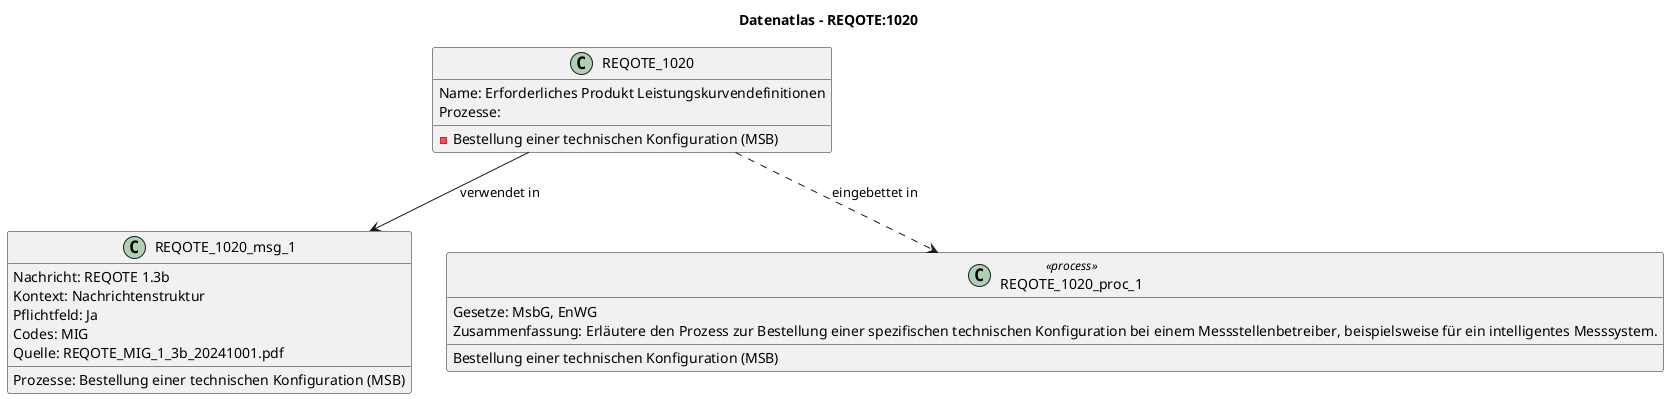 @startuml
title Datenatlas – REQOTE:1020
class REQOTE_1020 {
  Name: Erforderliches Produkt Leistungskurvendefinitionen
  Prozesse:
    - Bestellung einer technischen Konfiguration (MSB)
}
class REQOTE_1020_msg_1 {
  Nachricht: REQOTE 1.3b
  Kontext: Nachrichtenstruktur
  Pflichtfeld: Ja
  Codes: MIG
  Prozesse: Bestellung einer technischen Konfiguration (MSB)
  Quelle: REQOTE_MIG_1_3b_20241001.pdf
}
REQOTE_1020 --> REQOTE_1020_msg_1 : verwendet in
class REQOTE_1020_proc_1 <<process>> {
  Bestellung einer technischen Konfiguration (MSB)
  Gesetze: MsbG, EnWG
  Zusammenfassung: Erläutere den Prozess zur Bestellung einer spezifischen technischen Konfiguration bei einem Messstellenbetreiber, beispielsweise für ein intelligentes Messsystem.
}
REQOTE_1020 ..> REQOTE_1020_proc_1 : eingebettet in
@enduml